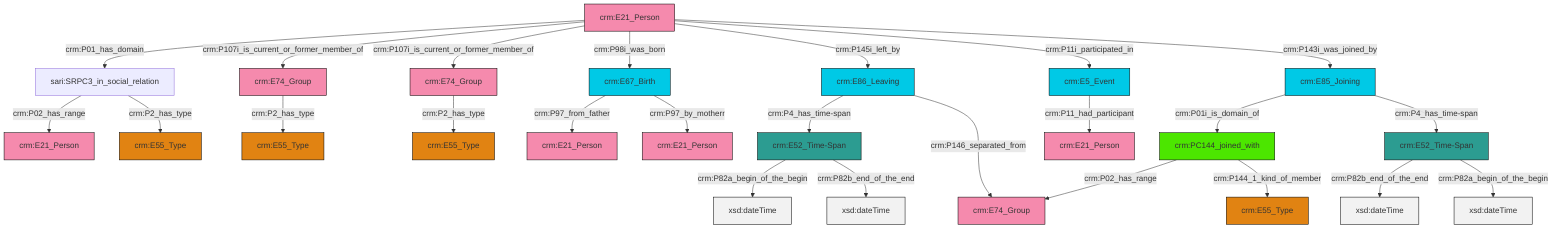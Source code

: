 graph TD
classDef Literal fill:#f2f2f2,stroke:#000000;
classDef CRM_Entity fill:#FFFFFF,stroke:#000000;
classDef Temporal_Entity fill:#00C9E6, stroke:#000000;
classDef Type fill:#E18312, stroke:#000000;
classDef Time-Span fill:#2C9C91, stroke:#000000;
classDef Appellation fill:#FFEB7F, stroke:#000000;
classDef Place fill:#008836, stroke:#000000;
classDef Persistent_Item fill:#B266B2, stroke:#000000;
classDef Conceptual_Object fill:#FFD700, stroke:#000000;
classDef Physical_Thing fill:#D2B48C, stroke:#000000;
classDef Actor fill:#f58aad, stroke:#000000;
classDef PC_Classes fill:#4ce600, stroke:#000000;
classDef Multi fill:#cccccc,stroke:#000000;

0["crm:E21_Person"]:::Actor -->|crm:P01_has_domain| 1["sari:SRPC3_in_social_relation"]:::Default
2["crm:E67_Birth"]:::Temporal_Entity -->|crm:P97_from_father| 3["crm:E21_Person"]:::Actor
0["crm:E21_Person"]:::Actor -->|crm:P107i_is_current_or_former_member_of| 4["crm:E74_Group"]:::Actor
5["crm:E5_Event"]:::Temporal_Entity -->|crm:P11_had_participant| 6["crm:E21_Person"]:::Actor
11["crm:E52_Time-Span"]:::Time-Span -->|crm:P82a_begin_of_the_begin| 12[xsd:dateTime]:::Literal
0["crm:E21_Person"]:::Actor -->|crm:P107i_is_current_or_former_member_of| 15["crm:E74_Group"]:::Actor
11["crm:E52_Time-Span"]:::Time-Span -->|crm:P82b_end_of_the_end| 20[xsd:dateTime]:::Literal
1["sari:SRPC3_in_social_relation"]:::Default -->|crm:P02_has_range| 21["crm:E21_Person"]:::Actor
23["crm:E52_Time-Span"]:::Time-Span -->|crm:P82b_end_of_the_end| 24[xsd:dateTime]:::Literal
13["crm:E85_Joining"]:::Temporal_Entity -->|crm:P01i_is_domain_of| 27["crm:PC144_joined_with"]:::PC_Classes
0["crm:E21_Person"]:::Actor -->|crm:P98i_was_born| 2["crm:E67_Birth"]:::Temporal_Entity
4["crm:E74_Group"]:::Actor -->|crm:P2_has_type| 28["crm:E55_Type"]:::Type
29["crm:E86_Leaving"]:::Temporal_Entity -->|crm:P4_has_time-span| 11["crm:E52_Time-Span"]:::Time-Span
27["crm:PC144_joined_with"]:::PC_Classes -->|crm:P02_has_range| 25["crm:E74_Group"]:::Actor
15["crm:E74_Group"]:::Actor -->|crm:P2_has_type| 31["crm:E55_Type"]:::Type
27["crm:PC144_joined_with"]:::PC_Classes -->|crm:P144_1_kind_of_member| 9["crm:E55_Type"]:::Type
0["crm:E21_Person"]:::Actor -->|crm:P145i_left_by| 29["crm:E86_Leaving"]:::Temporal_Entity
0["crm:E21_Person"]:::Actor -->|crm:P11i_participated_in| 5["crm:E5_Event"]:::Temporal_Entity
13["crm:E85_Joining"]:::Temporal_Entity -->|crm:P4_has_time-span| 23["crm:E52_Time-Span"]:::Time-Span
29["crm:E86_Leaving"]:::Temporal_Entity -->|crm:P146_separated_from| 25["crm:E74_Group"]:::Actor
2["crm:E67_Birth"]:::Temporal_Entity -->|crm:P97_by_motherr| 7["crm:E21_Person"]:::Actor
23["crm:E52_Time-Span"]:::Time-Span -->|crm:P82a_begin_of_the_begin| 42[xsd:dateTime]:::Literal
0["crm:E21_Person"]:::Actor -->|crm:P143i_was_joined_by| 13["crm:E85_Joining"]:::Temporal_Entity
1["sari:SRPC3_in_social_relation"]:::Default -->|crm:P2_has_type| 17["crm:E55_Type"]:::Type